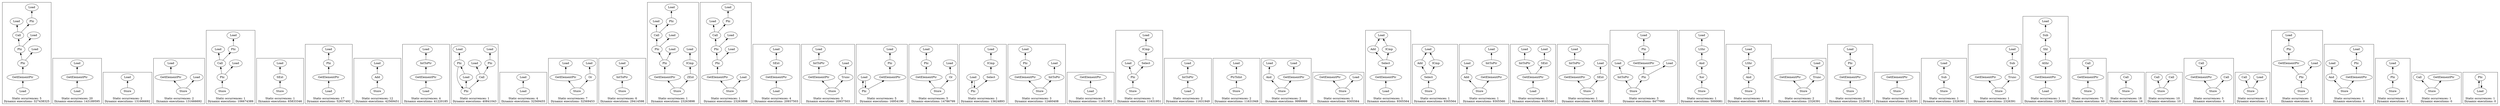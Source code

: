 strict digraph {
rankdir=BT
subgraph {
"0_89" [label="Call"]
"0_88" [label="Load"]
"0_89" -> "0_88"
"0_59" [label="Phi"]
"0_89" -> "0_59"
"0_48" [label="GetElementPtr"]
"0_47" [label="Phi"]
"0_48" -> "0_47"
"0_49" [label="Load"]
"0_49" -> "0_48"
"0_100" [label="Phi"]
"0_100" -> "0_89"
"0_52" [label="Load"]
"0_59" -> "0_52"
"0_98" [label="Load"]
"0_100" -> "0_98"
"0_44" [label="Load"]
"0_47" -> "0_44"
"0_47" -> "0_100"
cluster=true
label="Static occurrences: 5\nDynamic executions: 327438325"
}
subgraph {
"1_87" [label="GetElementPtr"]
"1_86" [label="Load"]
"1_87" -> "1_86"
"1_88" [label="Load"]
"1_88" -> "1_87"
cluster=true
label="Static occurrences: 20\nDynamic executions: 143189595"
}
subgraph {
"2_66" [label="Store"]
"2_65" [label="Load"]
"2_66" -> "2_65"
cluster=true
label="Static occurrences: 2\nDynamic executions: 131666692"
}
subgraph {
"3_92" [label="GetElementPtr"]
"3_91" [label="Load"]
"3_92" -> "3_91"
"3_93" [label="Store"]
"3_93" -> "3_92"
"3_90" [label="Load"]
"3_93" -> "3_90"
cluster=true
label="Static occurrences: 2\nDynamic executions: 131666692"
}
subgraph {
"4_89" [label="Call"]
"4_88" [label="Load"]
"4_89" -> "4_88"
"4_59" [label="Phi"]
"4_89" -> "4_59"
"4_100" [label="Phi"]
"4_100" -> "4_89"
"4_52" [label="Load"]
"4_59" -> "4_52"
"4_98" [label="Load"]
"4_100" -> "4_98"
"4_101" [label="Store"]
"4_101" -> "4_100"
cluster=true
label="Static occurrences: 1\nDynamic executions: 106674389"
}
subgraph {
"5_62" [label="SExt"]
"5_61" [label="Load"]
"5_62" -> "5_61"
"5_63" [label="Store"]
"5_63" -> "5_62"
cluster=true
label="Static occurrences: 1\nDynamic executions: 65833346"
}
subgraph {
"6_146" [label="GetElementPtr"]
"6_141" [label="Phi"]
"6_146" -> "6_141"
"6_147" [label="Load"]
"6_147" -> "6_146"
"6_139" [label="Load"]
"6_141" -> "6_139"
cluster=true
label="Static occurrences: 17\nDynamic executions: 52837492"
}
subgraph {
"7_34" [label="Add"]
"7_33" [label="Load"]
"7_34" -> "7_33"
"7_35" [label="Store"]
"7_35" -> "7_34"
cluster=true
label="Static occurrences: 12\nDynamic executions: 42569451"
}
subgraph {
"8_373" [label="GetElementPtr"]
"8_372" [label="IntToPtr"]
"8_373" -> "8_372"
"8_369" [label="Load"]
"8_372" -> "8_369"
"8_374" [label="Load"]
"8_374" -> "8_373"
cluster=true
label="Static occurrences: 4\nDynamic executions: 41220185"
}
subgraph {
"9_89" [label="Call"]
"9_88" [label="Load"]
"9_89" -> "9_88"
"9_59" [label="Phi"]
"9_89" -> "9_59"
"9_98" [label="Load"]
"9_47" [label="Phi"]
"9_98" -> "9_47"
"9_100" [label="Phi"]
"9_100" -> "9_89"
"9_52" [label="Load"]
"9_59" -> "9_52"
"9_100" -> "9_98"
"9_44" [label="Load"]
"9_47" -> "9_44"
"9_47" -> "9_100"
cluster=true
label="Static occurrences: 1\nDynamic executions: 40841043"
}
subgraph {
"10_53" [label="Load"]
"10_52" [label="Load"]
"10_53" -> "10_52"
cluster=true
label="Static occurrences: 4\nDynamic executions: 32569455"
}
subgraph {
"11_106" [label="GetElementPtr"]
"11_105" [label="Load"]
"11_106" -> "11_105"
"11_108" [label="Or"]
"11_107" [label="Load"]
"11_108" -> "11_107"
"11_109" [label="Store"]
"11_109" -> "11_106"
"11_109" -> "11_108"
cluster=true
label="Static occurrences: 7\nDynamic executions: 32569453"
}
subgraph {
"12_372" [label="IntToPtr"]
"12_369" [label="Load"]
"12_372" -> "12_369"
"12_397" [label="Store"]
"12_397" -> "12_372"
cluster=true
label="Static occurrences: 6\nDynamic executions: 29414598"
}
subgraph {
"13_89" [label="Call"]
"13_88" [label="Load"]
"13_89" -> "13_88"
"13_59" [label="Phi"]
"13_89" -> "13_59"
"13_48" [label="GetElementPtr"]
"13_47" [label="Phi"]
"13_48" -> "13_47"
"13_55" [label="ICmp"]
"13_53" [label="Load"]
"13_55" -> "13_53"
"13_100" [label="Phi"]
"13_100" -> "13_89"
"13_52" [label="Load"]
"13_59" -> "13_52"
"13_98" [label="Load"]
"13_100" -> "13_98"
"13_44" [label="Load"]
"13_47" -> "13_44"
"13_47" -> "13_100"
"13_57" [label="Store"]
"13_57" -> "13_48"
"13_56" [label="ZExt"]
"13_57" -> "13_56"
"13_56" -> "13_55"
cluster=true
label="Static occurrences: 1\nDynamic executions: 23263898"
}
subgraph {
"14_89" [label="Call"]
"14_88" [label="Load"]
"14_89" -> "14_88"
"14_59" [label="Phi"]
"14_89" -> "14_59"
"14_51" [label="GetElementPtr"]
"14_47" [label="Phi"]
"14_51" -> "14_47"
"14_100" [label="Phi"]
"14_100" -> "14_89"
"14_52" [label="Load"]
"14_59" -> "14_52"
"14_98" [label="Load"]
"14_100" -> "14_98"
"14_44" [label="Load"]
"14_47" -> "14_44"
"14_47" -> "14_100"
"14_54" [label="Store"]
"14_54" -> "14_51"
"14_53" [label="Load"]
"14_54" -> "14_53"
cluster=true
label="Static occurrences: 1\nDynamic executions: 23263898"
}
subgraph {
"15_166" [label="GetElementPtr"]
"15_165" [label="SExt"]
"15_166" -> "15_165"
"15_167" [label="Load"]
"15_167" -> "15_166"
"15_161" [label="Load"]
"15_165" -> "15_161"
cluster=true
label="Static occurrences: 4\nDynamic executions: 20937503"
}
subgraph {
"16_380" [label="GetElementPtr"]
"16_372" [label="IntToPtr"]
"16_380" -> "16_372"
"16_369" [label="Load"]
"16_372" -> "16_369"
"16_400" [label="Store"]
"16_400" -> "16_380"
"16_399" [label="Trunc"]
"16_400" -> "16_399"
"16_398" [label="Load"]
"16_399" -> "16_398"
cluster=true
label="Static occurrences: 3\nDynamic executions: 20937503"
}
subgraph {
"17_181" [label="GetElementPtr"]
"17_169" [label="Phi"]
"17_181" -> "17_169"
"17_200" [label="Load"]
"17_199" [label="Phi"]
"17_200" -> "17_199"
"17_199" -> "17_181"
"17_199" -> "17_200"
"17_167" [label="Load"]
"17_169" -> "17_167"
cluster=true
label="Static occurrences: 5\nDynamic executions: 16954190"
}
subgraph {
"18_186" [label="GetElementPtr"]
"18_169" [label="Phi"]
"18_186" -> "18_169"
"18_188" [label="Or"]
"18_187" [label="Load"]
"18_188" -> "18_187"
"18_167" [label="Load"]
"18_169" -> "18_167"
"18_189" [label="Store"]
"18_189" -> "18_186"
"18_189" -> "18_188"
cluster=true
label="Static occurrences: 5\nDynamic executions: 14786799"
}
subgraph {
"19_359" [label="ICmp"]
"19_358" [label="Load"]
"19_359" -> "19_358"
"19_364" [label="Load"]
"19_363" [label="Phi"]
"19_364" -> "19_363"
"19_363" -> "19_364"
"19_360" [label="Select"]
"19_363" -> "19_360"
"19_360" -> "19_359"
cluster=true
label="Static occurrences: 1\nDynamic executions: 13624893"
}
subgraph {
"20_401" [label="GetElementPtr"]
"20_389" [label="Phi"]
"20_401" -> "20_389"
"20_372" [label="IntToPtr"]
"20_369" [label="Load"]
"20_372" -> "20_369"
"20_387" [label="Load"]
"20_389" -> "20_387"
"20_405" [label="Store"]
"20_405" -> "20_401"
"20_405" -> "20_372"
cluster=true
label="Static occurrences: 3\nDynamic executions: 12460408"
}
subgraph {
"21_126" [label="Load"]
"21_125" [label="GetElementPtr"]
"21_126" -> "21_125"
cluster=true
label="Static occurrences: 5\nDynamic executions: 11631951"
}
subgraph {
"22_359" [label="ICmp"]
"22_358" [label="Load"]
"22_359" -> "22_358"
"22_363" [label="Phi"]
"22_364" [label="Load"]
"22_363" -> "22_364"
"22_360" [label="Select"]
"22_363" -> "22_360"
"22_360" -> "22_359"
"22_367" [label="Store"]
"22_367" -> "22_363"
cluster=true
label="Static occurrences: 1\nDynamic executions: 11631951"
}
subgraph {
"23_372" [label="IntToPtr"]
"23_369" [label="Load"]
"23_372" -> "23_369"
"23_377" [label="Load"]
"23_377" -> "23_372"
cluster=true
label="Static occurrences: 2\nDynamic executions: 11631949"
}
subgraph {
"24_378" [label="PtrToInt"]
"24_377" [label="Load"]
"24_378" -> "24_377"
"24_379" [label="Store"]
"24_379" -> "24_378"
cluster=true
label="Static occurrences: 2\nDynamic executions: 11631949"
}
subgraph {
"25_246" [label="And"]
"25_245" [label="Load"]
"25_246" -> "25_245"
"25_244" [label="GetElementPtr"]
"25_239" [label="Load"]
"25_244" -> "25_239"
"25_247" [label="Store"]
"25_247" -> "25_246"
"25_247" -> "25_244"
cluster=true
label="Static occurrences: 2\nDynamic executions: 9999999"
}
subgraph {
"26_303" [label="Store"]
"26_302" [label="GetElementPtr"]
"26_303" -> "26_302"
"26_301" [label="Load"]
"26_303" -> "26_301"
cluster=true
label="Static occurrences: 1\nDynamic executions: 9305564"
}
subgraph {
"27_296" [label="Add"]
"27_295" [label="Load"]
"27_296" -> "27_295"
"27_300" [label="GetElementPtr"]
"27_298" [label="Select"]
"27_300" -> "27_298"
"27_297" [label="ICmp"]
"27_297" -> "27_295"
"27_301" [label="Load"]
"27_301" -> "27_300"
"27_298" -> "27_296"
"27_298" -> "27_297"
cluster=true
label="Static occurrences: 1\nDynamic executions: 9305564"
}
subgraph {
"28_296" [label="Add"]
"28_295" [label="Load"]
"28_296" -> "28_295"
"28_297" [label="ICmp"]
"28_297" -> "28_295"
"28_298" [label="Select"]
"28_298" -> "28_296"
"28_298" -> "28_297"
"28_299" [label="Store"]
"28_299" -> "28_298"
cluster=true
label="Static occurrences: 1\nDynamic executions: 9305564"
}
subgraph {
"29_440" [label="Add"]
"29_374" [label="Load"]
"29_440" -> "29_374"
"29_373" [label="GetElementPtr"]
"29_372" [label="IntToPtr"]
"29_373" -> "29_372"
"29_369" [label="Load"]
"29_372" -> "29_369"
"29_441" [label="Store"]
"29_441" -> "29_440"
"29_441" -> "29_373"
cluster=true
label="Static occurrences: 1\nDynamic executions: 9305560"
}
subgraph {
"30_435" [label="GetElementPtr"]
"30_372" [label="IntToPtr"]
"30_435" -> "30_372"
"30_434" [label="SExt"]
"30_435" -> "30_434"
"30_369" [label="Load"]
"30_372" -> "30_369"
"30_436" [label="Load"]
"30_436" -> "30_435"
"30_374" [label="Load"]
"30_434" -> "30_374"
cluster=true
label="Static occurrences: 1\nDynamic executions: 9305560"
}
subgraph {
"31_438" [label="GetElementPtr"]
"31_430" [label="IntToPtr"]
"31_438" -> "31_430"
"31_427" [label="Load"]
"31_430" -> "31_427"
"31_437" [label="SExt"]
"31_436" [label="Load"]
"31_437" -> "31_436"
"31_439" [label="Store"]
"31_439" -> "31_438"
"31_439" -> "31_437"
cluster=true
label="Static occurrences: 1\nDynamic executions: 9305560"
}
subgraph {
"32_401" [label="GetElementPtr"]
"32_389" [label="Phi"]
"32_401" -> "32_389"
"32_372" [label="IntToPtr"]
"32_369" [label="Load"]
"32_372" -> "32_369"
"32_419" [label="Phi"]
"32_419" -> "32_401"
"32_420" [label="Load"]
"32_419" -> "32_420"
"32_387" [label="Load"]
"32_389" -> "32_387"
"32_423" [label="Store"]
"32_423" -> "32_372"
"32_423" -> "32_419"
cluster=true
label="Static occurrences: 3\nDynamic executions: 8477095"
}
subgraph {
"33_236" [label="And"]
"33_235" [label="LShr"]
"33_236" -> "33_235"
"33_232" [label="Load"]
"33_235" -> "33_232"
"33_257" [label="Store"]
"33_256" [label="Xor"]
"33_257" -> "33_256"
"33_256" -> "33_236"
cluster=true
label="Static occurrences: 1\nDynamic executions: 5000081"
}
subgraph {
"34_236" [label="And"]
"34_235" [label="LShr"]
"34_236" -> "34_235"
"34_232" [label="Load"]
"34_235" -> "34_232"
"34_238" [label="Store"]
"34_238" -> "34_236"
cluster=true
label="Static occurrences: 1\nDynamic executions: 4999918"
}
subgraph {
"35_180" [label="Store"]
"35_160" [label="GetElementPtr"]
"35_180" -> "35_160"
"35_179" [label="Trunc"]
"35_180" -> "35_179"
"35_178" [label="Load"]
"35_179" -> "35_178"
cluster=true
label="Static occurrences: 2\nDynamic executions: 2326391"
}
subgraph {
"36_181" [label="GetElementPtr"]
"36_169" [label="Phi"]
"36_181" -> "36_169"
"36_167" [label="Load"]
"36_169" -> "36_167"
"36_185" [label="Store"]
"36_185" -> "36_181"
cluster=true
label="Static occurrences: 2\nDynamic executions: 2326391"
}
subgraph {
"37_292" [label="Store"]
"37_291" [label="GetElementPtr"]
"37_292" -> "37_291"
cluster=true
label="Static occurrences: 1\nDynamic executions: 2326391"
}
subgraph {
"38_287" [label="Store"]
"38_286" [label="Sub"]
"38_287" -> "38_286"
"38_285" [label="Load"]
"38_286" -> "38_285"
cluster=true
label="Static occurrences: 1\nDynamic executions: 2326391"
}
subgraph {
"39_290" [label="Store"]
"39_289" [label="GetElementPtr"]
"39_290" -> "39_289"
"39_288" [label="Trunc"]
"39_290" -> "39_288"
"39_286" [label="Sub"]
"39_285" [label="Load"]
"39_286" -> "39_285"
"39_288" -> "39_286"
cluster=true
label="Static occurrences: 1\nDynamic executions: 2326391"
}
subgraph {
"40_311" [label="AShr"]
"40_310" [label="Shl"]
"40_311" -> "40_310"
"40_312" [label="GetElementPtr"]
"40_312" -> "40_311"
"40_313" [label="Load"]
"40_313" -> "40_312"
"40_286" [label="Sub"]
"40_310" -> "40_286"
"40_285" [label="Load"]
"40_286" -> "40_285"
cluster=true
label="Static occurrences: 1\nDynamic executions: 2326391"
}
subgraph {
"41_6" [label="GetElementPtr"]
"41_0" [label="Call"]
"41_6" -> "41_0"
"41_7" [label="Store"]
"41_7" -> "41_6"
cluster=true
label="Static occurrences: 71\nDynamic executions: 60"
}
subgraph {
"42_20" [label="Store"]
"42_0" [label="Call"]
"42_20" -> "42_0"
cluster=true
label="Static occurrences: 18\nDynamic executions: 16"
}
subgraph {
"43_620" [label="Store"]
"43_607" [label="Call"]
"43_620" -> "43_607"
"43_617" [label="Call"]
"43_620" -> "43_617"
cluster=true
label="Static occurrences: 10\nDynamic executions: 10"
}
subgraph {
"44_634" [label="GetElementPtr"]
"44_627" [label="Call"]
"44_634" -> "44_627"
"44_635" [label="Store"]
"44_617" [label="Call"]
"44_635" -> "44_617"
"44_635" -> "44_634"
cluster=true
label="Static occurrences: 3\nDynamic executions: 3"
}
subgraph {
"45_5" [label="Store"]
"45_0" [label="Call"]
"45_5" -> "45_0"
"45_4" [label="Load"]
"45_5" -> "45_4"
cluster=true
label="Static occurrences: 2\nDynamic executions: 1"
}
subgraph {
"46_181" [label="GetElementPtr"]
"46_169" [label="Phi"]
"46_181" -> "46_169"
"46_199" [label="Phi"]
"46_199" -> "46_181"
"46_200" [label="Load"]
"46_199" -> "46_200"
"46_167" [label="Load"]
"46_169" -> "46_167"
"46_203" [label="Store"]
"46_203" -> "46_199"
cluster=true
label="Static occurrences: 2\nDynamic executions: 0"
}
subgraph {
"47_148" [label="And"]
"47_147" [label="Load"]
"47_148" -> "47_147"
"47_146" [label="GetElementPtr"]
"47_141" [label="Phi"]
"47_146" -> "47_141"
"47_139" [label="Load"]
"47_141" -> "47_139"
"47_149" [label="Store"]
"47_149" -> "47_148"
"47_149" -> "47_146"
cluster=true
label="Static occurrences: 1\nDynamic executions: 0"
}
subgraph {
"48_211" [label="Phi"]
"48_212" [label="Load"]
"48_211" -> "48_212"
"48_215" [label="Store"]
"48_215" -> "48_211"
cluster=true
label="Static occurrences: 1\nDynamic executions: 0"
}
subgraph {
"49_3" [label="Store"]
"49_0" [label="Call"]
"49_3" -> "49_0"
"49_2" [label="GetElementPtr"]
"49_3" -> "49_2"
cluster=true
label="Static occurrences: 1\nDynamic executions: 0"
}
subgraph {
"50_212" [label="Load"]
"50_211" [label="Phi"]
"50_212" -> "50_211"
"50_211" -> "50_212"
cluster=true
label="Static occurrences: 1\nDynamic executions: 0"
}
}
